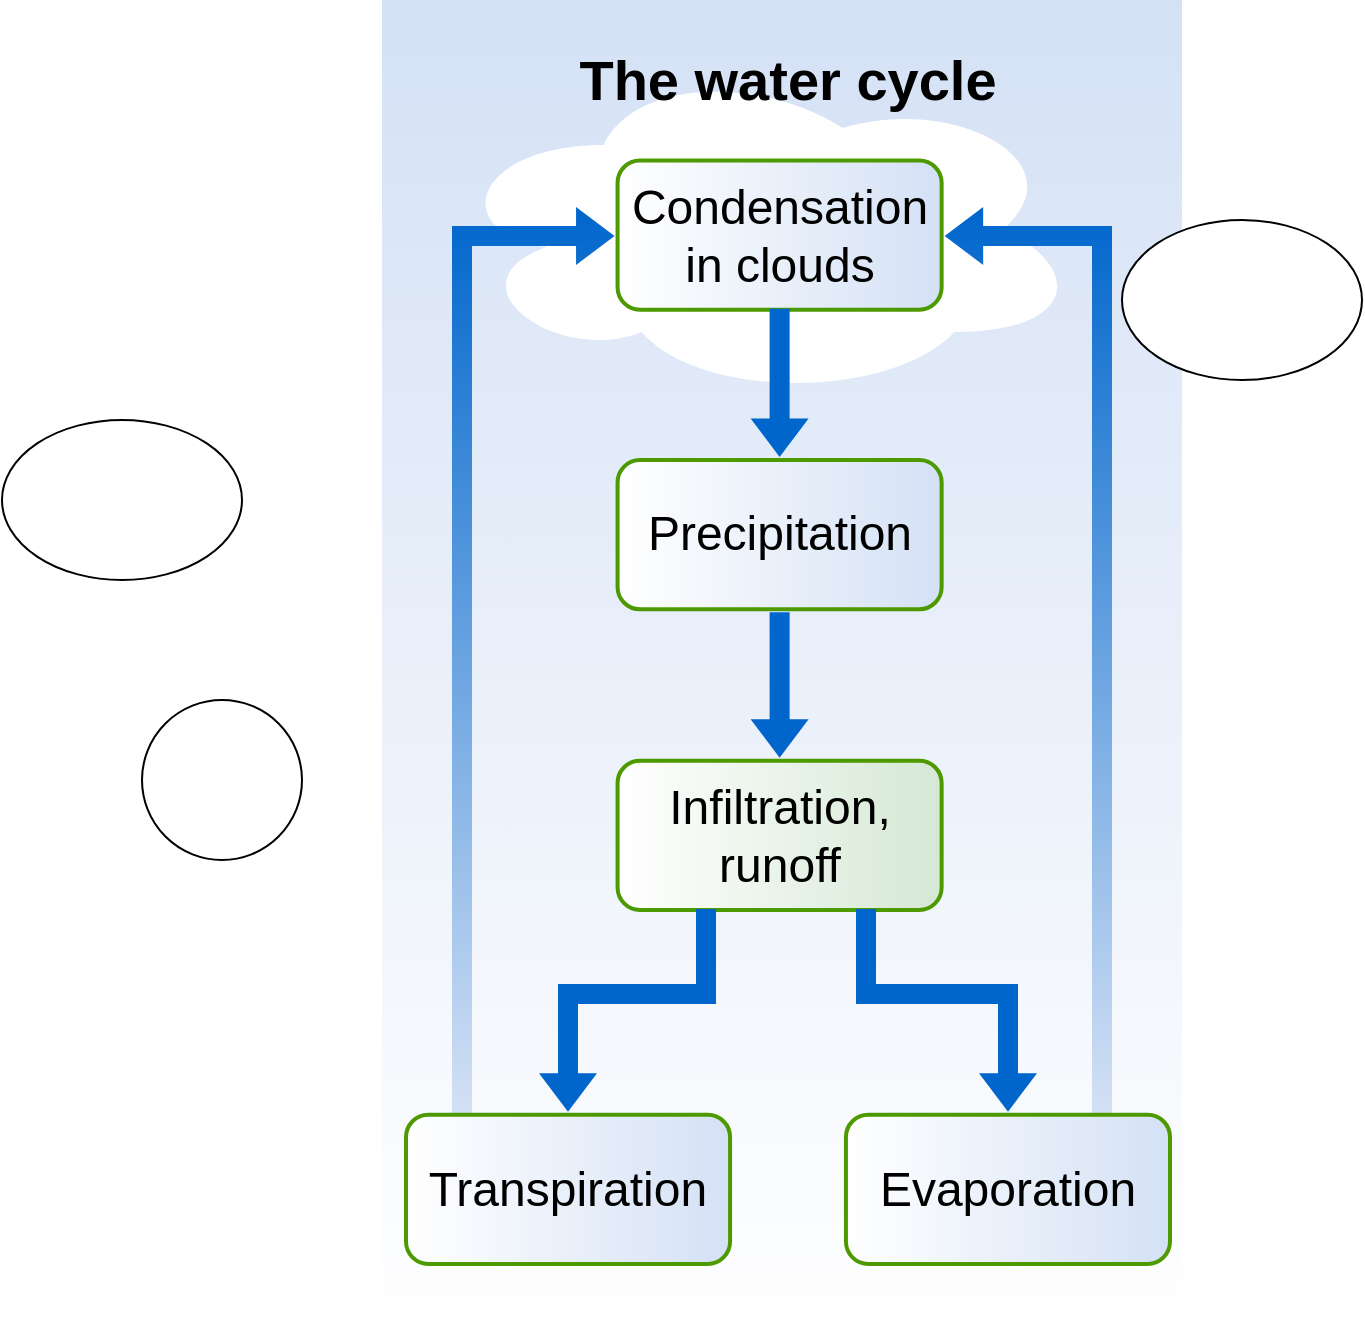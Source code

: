 <mxfile version="24.4.6" type="github">
  <diagram name="第 1 页" id="TbXDSGbSjSDqvRaC_8Fn">
    <mxGraphModel dx="952" dy="1424" grid="1" gridSize="10" guides="1" tooltips="1" connect="1" arrows="1" fold="1" page="1" pageScale="1" pageWidth="1920" pageHeight="1200" math="0" shadow="0">
      <root>
        <mxCell id="0" />
        <mxCell id="1" parent="0" />
        <mxCell id="RXBFw4hn2UsJT8b2ijoH-1" value="" style="whiteSpace=wrap;html=1;shadow=0;strokeWidth=4;fillColor=#D4E1F5;fontSize=16;align=center;gradientColor=#ffffff;strokeColor=none;" parent="1" vertex="1">
          <mxGeometry x="280" y="-270" width="400" height="670" as="geometry" />
        </mxCell>
        <mxCell id="RXBFw4hn2UsJT8b2ijoH-2" value="" style="ellipse;shape=cloud;whiteSpace=wrap;html=1;shadow=0;strokeWidth=4;fillColor=#FFFFFF;gradientColor=#ffffff;fontSize=16;align=center;strokeColor=none;" parent="1" vertex="1">
          <mxGeometry x="311" y="-240" width="319" height="170" as="geometry" />
        </mxCell>
        <mxCell id="RXBFw4hn2UsJT8b2ijoH-3" style="edgeStyle=orthogonalEdgeStyle;rounded=0;html=1;shadow=0;endArrow=blockThin;endFill=1;jettySize=auto;orthogonalLoop=1;strokeWidth=3;fontFamily=Helvetica;fontSize=18;align=center;shape=flexArrow;strokeColor=none;fillColor=#0066CC;endWidth=16;endSize=5.42;width=8;sourcePerimeterSpacing=-2;gradientColor=#D4E1F5;" parent="1" source="RXBFw4hn2UsJT8b2ijoH-12" target="RXBFw4hn2UsJT8b2ijoH-6" edge="1">
          <mxGeometry x="223.325" y="365.533" as="geometry">
            <mxPoint x="532" y="193.0" as="sourcePoint" />
            <mxPoint x="603" y="297.333" as="targetPoint" />
            <Array as="points">
              <mxPoint x="640" y="-152" />
            </Array>
          </mxGeometry>
        </mxCell>
        <mxCell id="RXBFw4hn2UsJT8b2ijoH-4" style="edgeStyle=orthogonalEdgeStyle;rounded=0;html=1;shadow=0;endArrow=blockThin;endFill=1;jettySize=auto;orthogonalLoop=1;strokeWidth=3;fontFamily=Helvetica;fontSize=18;align=center;shape=flexArrow;strokeColor=none;fillColor=#0066CC;endWidth=16;endSize=5.42;width=8;sourcePerimeterSpacing=-2;gradientColor=#D4E1F5;" parent="1" source="RXBFw4hn2UsJT8b2ijoH-11" target="RXBFw4hn2UsJT8b2ijoH-6" edge="1">
          <mxGeometry x="233.325" y="375.533" as="geometry">
            <mxPoint x="650" y="299.333" as="sourcePoint" />
            <mxPoint x="569.821" y="-142" as="targetPoint" />
            <Array as="points">
              <mxPoint x="320" y="-152" />
            </Array>
          </mxGeometry>
        </mxCell>
        <mxCell id="RXBFw4hn2UsJT8b2ijoH-5" value="The water cycle" style="text;html=1;strokeColor=none;fillColor=none;align=center;verticalAlign=middle;whiteSpace=wrap;overflow=hidden;shadow=0;fontSize=28;fontStyle=1;fontFamily=Helvetica;" parent="1" vertex="1">
          <mxGeometry x="353" y="-250" width="260" height="40" as="geometry" />
        </mxCell>
        <mxCell id="RXBFw4hn2UsJT8b2ijoH-6" value="Condensation&lt;br&gt;in clouds" style="rounded=1;whiteSpace=wrap;html=1;shadow=0;strokeWidth=2;fillColor=#D4E1F5;gradientColor=#ffffff;fontFamily=Helvetica;fontSize=24;align=center;strokeColor=#4D9900;gradientDirection=west;" parent="1" vertex="1">
          <mxGeometry x="397.786" y="-189.778" width="162.036" height="74.667" as="geometry" />
        </mxCell>
        <mxCell id="RXBFw4hn2UsJT8b2ijoH-7" value="Precipitation" style="rounded=1;whiteSpace=wrap;html=1;shadow=0;strokeWidth=2;fillColor=#D4E1F5;gradientColor=#ffffff;fontFamily=Helvetica;fontSize=24;align=center;strokeColor=#4D9900;gradientDirection=west;" parent="1" vertex="1">
          <mxGeometry x="397.786" y="-40" width="162.036" height="74.667" as="geometry" />
        </mxCell>
        <mxCell id="RXBFw4hn2UsJT8b2ijoH-8" style="edgeStyle=none;rounded=0;html=1;shadow=0;endArrow=blockThin;endFill=1;jettySize=auto;orthogonalLoop=1;strokeWidth=3;fontFamily=Helvetica;fontSize=18;align=center;shape=flexArrow;strokeColor=none;fillColor=#0066CC;endWidth=16;endSize=5.42;width=8;sourcePerimeterSpacing=-2;dashed=1;" parent="1" source="RXBFw4hn2UsJT8b2ijoH-6" target="RXBFw4hn2UsJT8b2ijoH-7" edge="1">
          <mxGeometry relative="1" as="geometry" />
        </mxCell>
        <mxCell id="RXBFw4hn2UsJT8b2ijoH-9" value="Infiltration,&lt;br&gt;runoff" style="rounded=1;whiteSpace=wrap;html=1;shadow=0;strokeWidth=2;fillColor=#D5E8D4;gradientColor=#ffffff;fontFamily=Helvetica;fontSize=24;align=center;strokeColor=#4D9900;gradientDirection=west;" parent="1" vertex="1">
          <mxGeometry x="397.786" y="110.333" width="162.036" height="74.667" as="geometry" />
        </mxCell>
        <mxCell id="RXBFw4hn2UsJT8b2ijoH-10" style="edgeStyle=none;rounded=0;html=1;shadow=0;endArrow=blockThin;endFill=1;jettySize=auto;orthogonalLoop=1;strokeWidth=3;fontFamily=Helvetica;fontSize=18;align=center;shape=flexArrow;strokeColor=none;fillColor=#0066CC;endWidth=16;endSize=5.42;width=8;sourcePerimeterSpacing=-2;exitX=0.5;exitY=1;" parent="1" source="RXBFw4hn2UsJT8b2ijoH-7" target="RXBFw4hn2UsJT8b2ijoH-9" edge="1">
          <mxGeometry x="191.325" y="358.533" as="geometry">
            <mxPoint x="471.325" y="88.533" as="sourcePoint" />
            <mxPoint x="478.804" y="120.889" as="targetPoint" />
          </mxGeometry>
        </mxCell>
        <mxCell id="RXBFw4hn2UsJT8b2ijoH-11" value="Transpiration" style="rounded=1;whiteSpace=wrap;html=1;shadow=0;strokeWidth=2;fillColor=#D4E1F5;gradientColor=#ffffff;fontFamily=Helvetica;fontSize=24;align=center;strokeColor=#4D9900;gradientDirection=west;" parent="1" vertex="1">
          <mxGeometry x="292" y="287.333" width="162.036" height="74.667" as="geometry" />
        </mxCell>
        <mxCell id="RXBFw4hn2UsJT8b2ijoH-12" value="Evaporation" style="rounded=1;whiteSpace=wrap;html=1;shadow=0;strokeWidth=2;fillColor=#D4E1F5;gradientColor=#ffffff;fontFamily=Helvetica;fontSize=24;align=center;strokeColor=#4D9900;gradientDirection=west;" parent="1" vertex="1">
          <mxGeometry x="511.964" y="287.333" width="162.036" height="74.667" as="geometry" />
        </mxCell>
        <mxCell id="RXBFw4hn2UsJT8b2ijoH-13" style="edgeStyle=orthogonalEdgeStyle;rounded=0;html=1;shadow=0;endArrow=blockThin;endFill=1;jettySize=auto;orthogonalLoop=1;strokeWidth=3;fontFamily=Helvetica;fontSize=18;align=center;shape=flexArrow;strokeColor=none;fillColor=#0066CC;endWidth=16;endSize=5.42;width=8;sourcePerimeterSpacing=-2;" parent="1" source="RXBFw4hn2UsJT8b2ijoH-9" target="RXBFw4hn2UsJT8b2ijoH-11" edge="1">
          <mxGeometry x="203.325" y="345.533" as="geometry">
            <mxPoint x="491" y="46" as="sourcePoint" />
            <mxPoint x="490.869" y="120.333" as="targetPoint" />
            <Array as="points">
              <mxPoint x="442" y="227" />
              <mxPoint x="373" y="227" />
            </Array>
          </mxGeometry>
        </mxCell>
        <mxCell id="RXBFw4hn2UsJT8b2ijoH-14" style="edgeStyle=orthogonalEdgeStyle;rounded=0;html=1;shadow=0;endArrow=blockThin;endFill=1;jettySize=auto;orthogonalLoop=1;strokeWidth=3;fontFamily=Helvetica;fontSize=18;align=center;shape=flexArrow;strokeColor=none;fillColor=#0066CC;endWidth=16;endSize=5.42;width=8;sourcePerimeterSpacing=-2;" parent="1" source="RXBFw4hn2UsJT8b2ijoH-9" target="RXBFw4hn2UsJT8b2ijoH-12" edge="1">
          <mxGeometry x="213.325" y="355.533" as="geometry">
            <mxPoint x="452" y="193.0" as="sourcePoint" />
            <mxPoint x="383" y="297.333" as="targetPoint" />
            <Array as="points">
              <mxPoint x="522" y="227" />
              <mxPoint x="593" y="227" />
            </Array>
          </mxGeometry>
        </mxCell>
        <mxCell id="-VFr8E0-ZKBSqch_tMIi-1" value="" style="ellipse;whiteSpace=wrap;html=1;" parent="1" vertex="1">
          <mxGeometry x="90" y="-60" width="120" height="80" as="geometry" />
        </mxCell>
        <mxCell id="-VFr8E0-ZKBSqch_tMIi-2" value="" style="ellipse;whiteSpace=wrap;html=1;aspect=fixed;" parent="1" vertex="1">
          <mxGeometry x="160" y="80" width="80" height="80" as="geometry" />
        </mxCell>
        <mxCell id="FA7mtbGkIitTaTTe084a-1" value="" style="ellipse;whiteSpace=wrap;html=1;" parent="1" vertex="1">
          <mxGeometry x="650" y="-160" width="120" height="80" as="geometry" />
        </mxCell>
      </root>
    </mxGraphModel>
  </diagram>
</mxfile>
